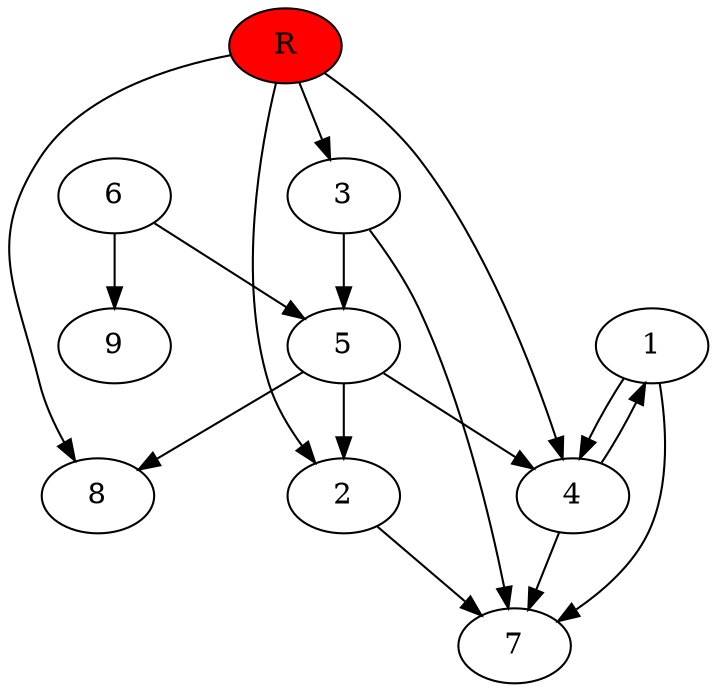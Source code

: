 digraph prb43261 {
	1
	2
	3
	4
	5
	6
	7
	8
	R [fillcolor="#ff0000" style=filled]
	1 -> 4
	1 -> 7
	2 -> 7
	3 -> 5
	3 -> 7
	4 -> 1
	4 -> 7
	5 -> 2
	5 -> 4
	5 -> 8
	6 -> 5
	6 -> 9
	R -> 2
	R -> 3
	R -> 4
	R -> 8
}
